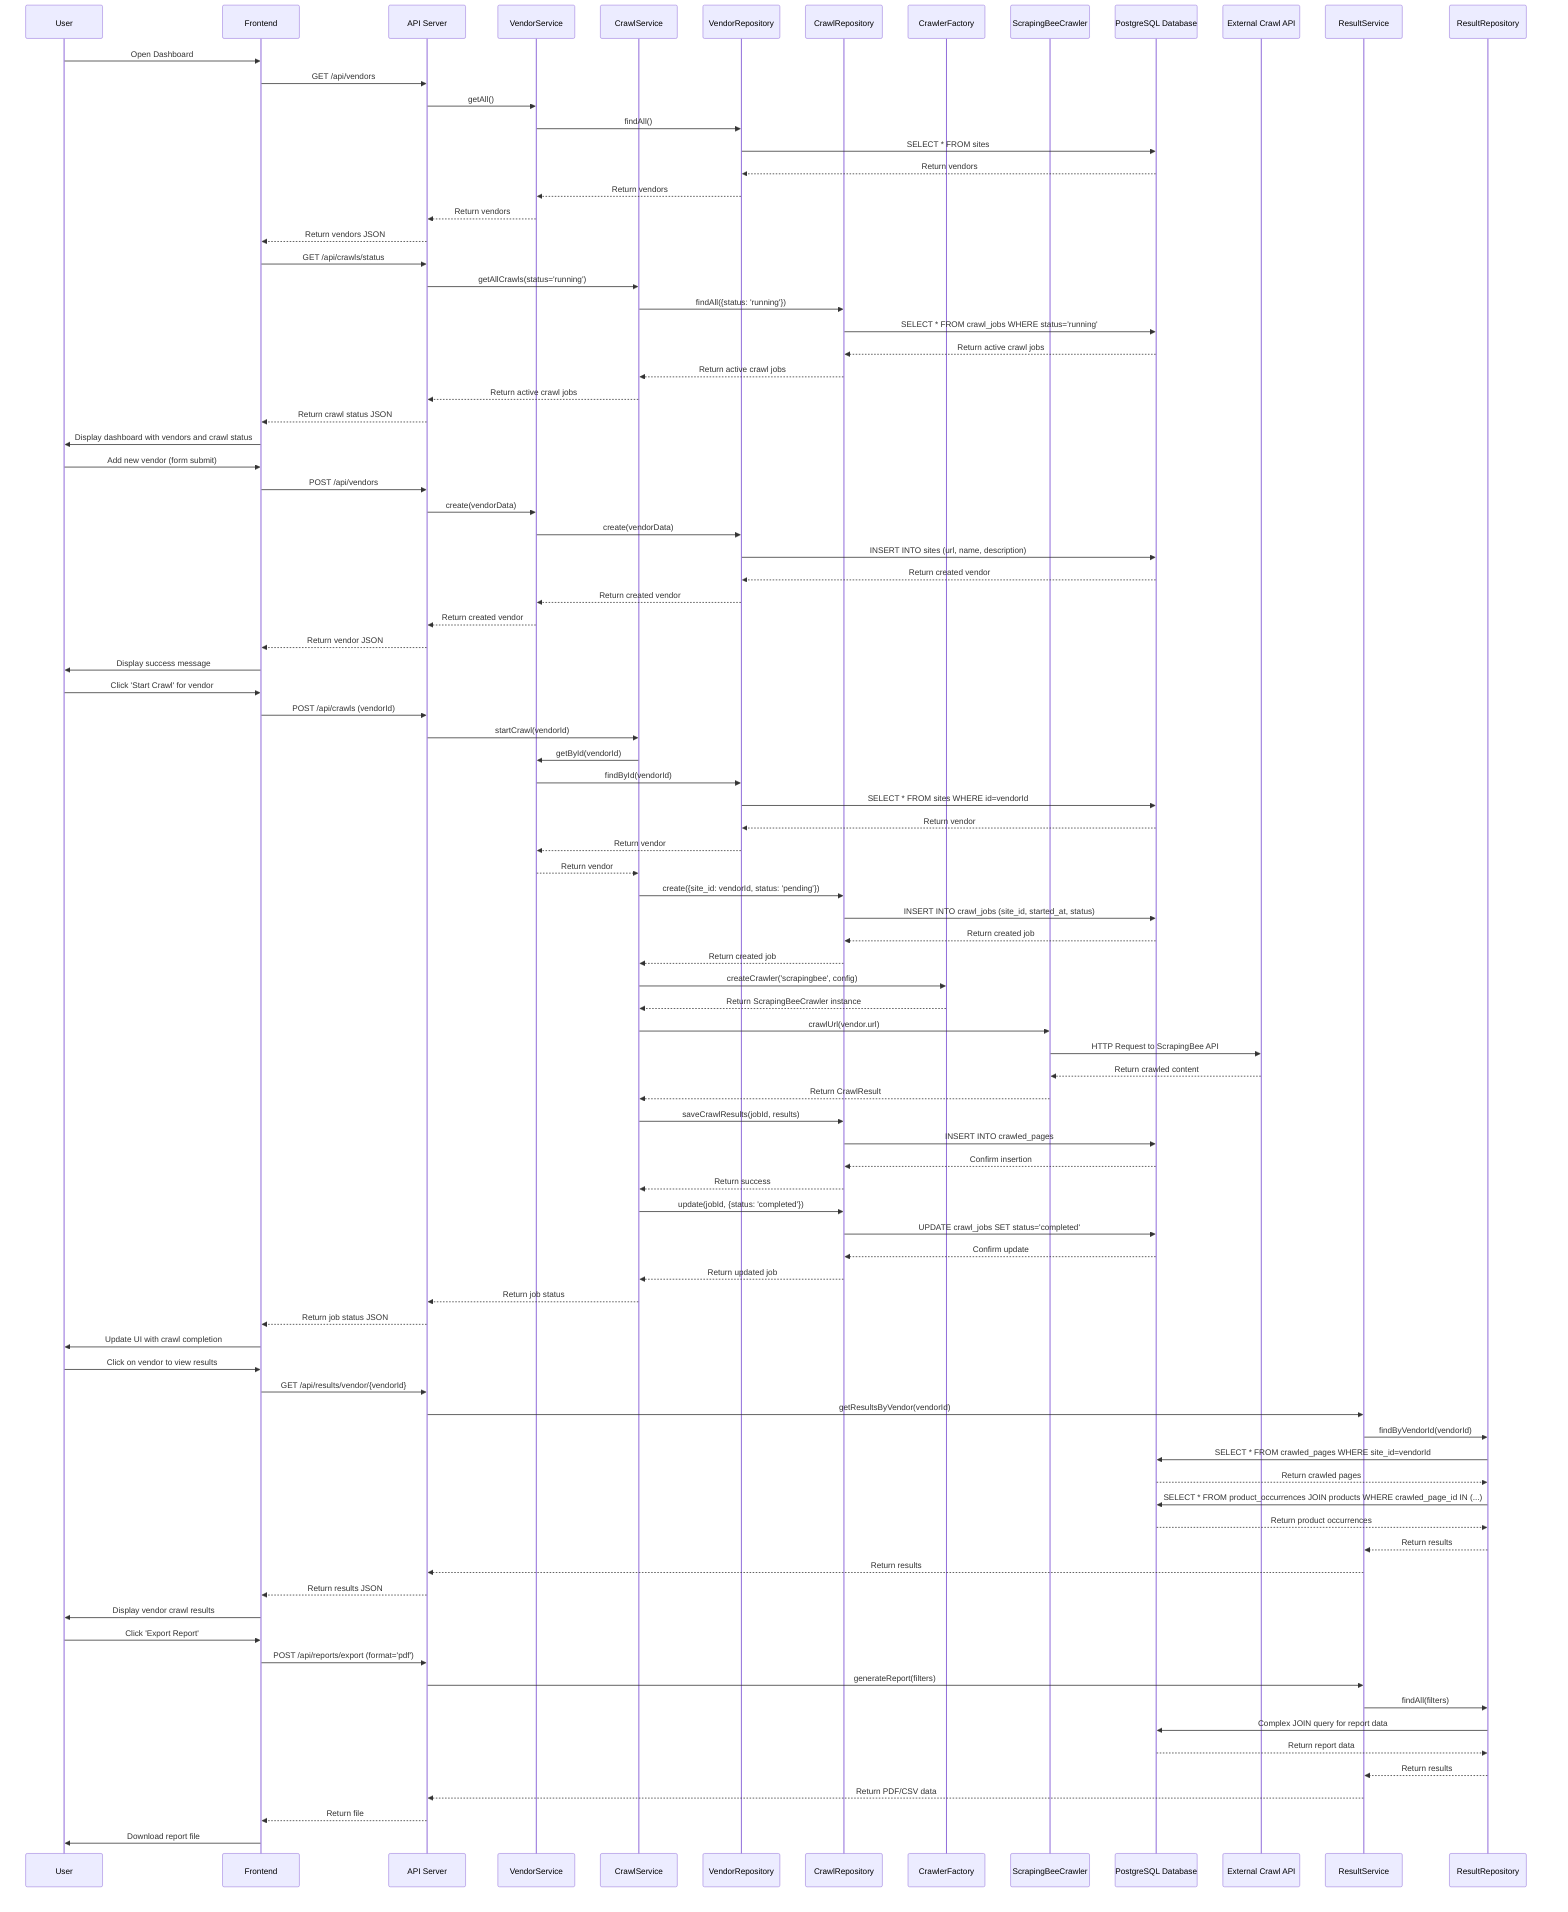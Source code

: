 sequenceDiagram
    participant U as User
    participant FE as Frontend
    participant API as API Server
    participant VS as VendorService
    participant CS as CrawlService
    participant VR as VendorRepository
    participant CR as CrawlRepository
    participant CF as CrawlerFactory
    participant SC as ScrapingBeeCrawler
    participant DB as PostgreSQL Database
    participant EXT as External Crawl API
    participant RS as ResultService
    participant RR as ResultRepository

    %% Initialize Application Flow
    U->>FE: Open Dashboard
    FE->>API: GET /api/vendors
    API->>VS: getAll()
    VS->>VR: findAll()
    VR->>DB: SELECT * FROM sites
    DB-->>VR: Return vendors
    VR-->>VS: Return vendors
    VS-->>API: Return vendors
    API-->>FE: Return vendors JSON
    FE->>API: GET /api/crawls/status
    API->>CS: getAllCrawls(status='running')
    CS->>CR: findAll({status: 'running'})
    CR->>DB: SELECT * FROM crawl_jobs WHERE status='running'
    DB-->>CR: Return active crawl jobs
    CR-->>CS: Return active crawl jobs
    CS-->>API: Return active crawl jobs
    API-->>FE: Return crawl status JSON
    FE->>U: Display dashboard with vendors and crawl status

    %% Add Vendor Flow
    U->>FE: Add new vendor (form submit)
    FE->>API: POST /api/vendors
    API->>VS: create(vendorData)
    VS->>VR: create(vendorData)
    VR->>DB: INSERT INTO sites (url, name, description)
    DB-->>VR: Return created vendor
    VR-->>VS: Return created vendor
    VS-->>API: Return created vendor
    API-->>FE: Return vendor JSON
    FE->>U: Display success message

    %% Start Crawl Flow
    U->>FE: Click 'Start Crawl' for vendor
    FE->>API: POST /api/crawls (vendorId)
    API->>CS: startCrawl(vendorId)
    CS->>VS: getById(vendorId)
    VS->>VR: findById(vendorId)
    VR->>DB: SELECT * FROM sites WHERE id=vendorId
    DB-->>VR: Return vendor
    VR-->>VS: Return vendor
    VS-->>CS: Return vendor
    CS->>CR: create({site_id: vendorId, status: 'pending'})
    CR->>DB: INSERT INTO crawl_jobs (site_id, started_at, status)
    DB-->>CR: Return created job
    CR-->>CS: Return created job
    CS->>CF: createCrawler('scrapingbee', config)
    CF-->>CS: Return ScrapingBeeCrawler instance
    CS->>SC: crawlUrl(vendor.url)
    SC->>EXT: HTTP Request to ScrapingBee API
    EXT-->>SC: Return crawled content
    SC-->>CS: Return CrawlResult
    CS->>CR: saveCrawlResults(jobId, results)
    CR->>DB: INSERT INTO crawled_pages
    DB-->>CR: Confirm insertion
    CR-->>CS: Return success
    CS->>CR: update(jobId, {status: 'completed'})
    CR->>DB: UPDATE crawl_jobs SET status='completed'
    DB-->>CR: Confirm update
    CR-->>CS: Return updated job
    CS-->>API: Return job status
    API-->>FE: Return job status JSON
    FE->>U: Update UI with crawl completion

    %% View Results Flow
    U->>FE: Click on vendor to view results
    FE->>API: GET /api/results/vendor/{vendorId}
    API->>RS: getResultsByVendor(vendorId)
    RS->>RR: findByVendorId(vendorId)
    RR->>DB: SELECT * FROM crawled_pages WHERE site_id=vendorId
    DB-->>RR: Return crawled pages
    RR->>DB: SELECT * FROM product_occurrences JOIN products WHERE crawled_page_id IN (...)
    DB-->>RR: Return product occurrences
    RR-->>RS: Return results
    RS-->>API: Return results
    API-->>FE: Return results JSON
    FE->>U: Display vendor crawl results

    %% Export Report Flow
    U->>FE: Click 'Export Report'
    FE->>API: POST /api/reports/export (format='pdf')
    API->>RS: generateReport(filters)
    RS->>RR: findAll(filters)
    RR->>DB: Complex JOIN query for report data
    DB-->>RR: Return report data
    RR-->>RS: Return results
    RS-->>API: Return PDF/CSV data
    API-->>FE: Return file
    FE->>U: Download report file